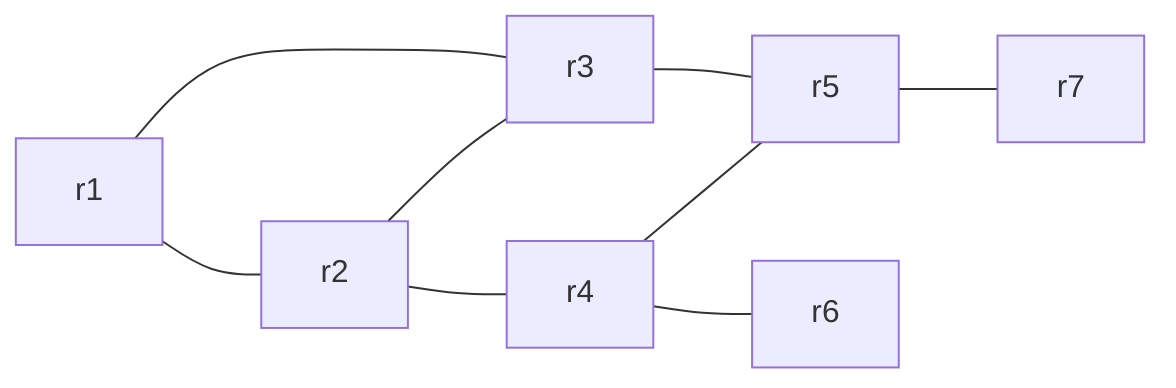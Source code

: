 graph LR
    r1 --- r2
    r1 --- r3
    r2 --- r3
    r2 --- r4
    r3 --- r5
    r4 --- r5
    r4 --- r6
    r5 --- r7